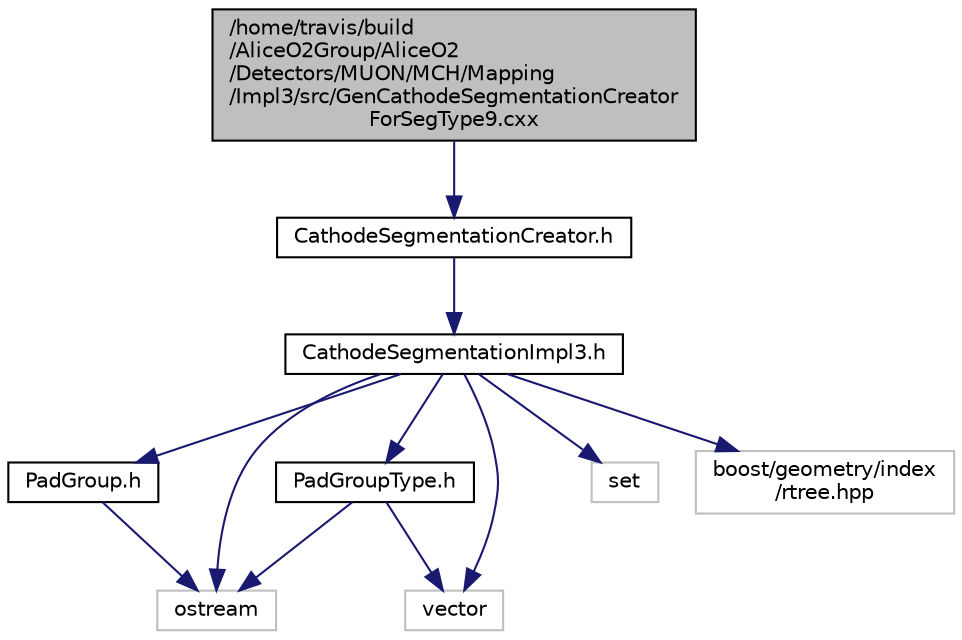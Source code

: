 digraph "/home/travis/build/AliceO2Group/AliceO2/Detectors/MUON/MCH/Mapping/Impl3/src/GenCathodeSegmentationCreatorForSegType9.cxx"
{
 // INTERACTIVE_SVG=YES
  bgcolor="transparent";
  edge [fontname="Helvetica",fontsize="10",labelfontname="Helvetica",labelfontsize="10"];
  node [fontname="Helvetica",fontsize="10",shape=record];
  Node1 [label="/home/travis/build\l/AliceO2Group/AliceO2\l/Detectors/MUON/MCH/Mapping\l/Impl3/src/GenCathodeSegmentationCreator\lForSegType9.cxx",height=0.2,width=0.4,color="black", fillcolor="grey75", style="filled", fontcolor="black"];
  Node1 -> Node2 [color="midnightblue",fontsize="10",style="solid",fontname="Helvetica"];
  Node2 [label="CathodeSegmentationCreator.h",height=0.2,width=0.4,color="black",URL="$d4/d1d/CathodeSegmentationCreator_8h.html"];
  Node2 -> Node3 [color="midnightblue",fontsize="10",style="solid",fontname="Helvetica"];
  Node3 [label="CathodeSegmentationImpl3.h",height=0.2,width=0.4,color="black",URL="$d2/db3/CathodeSegmentationImpl3_8h.html"];
  Node3 -> Node4 [color="midnightblue",fontsize="10",style="solid",fontname="Helvetica"];
  Node4 [label="PadGroup.h",height=0.2,width=0.4,color="black",URL="$dc/d0f/PadGroup_8h.html"];
  Node4 -> Node5 [color="midnightblue",fontsize="10",style="solid",fontname="Helvetica"];
  Node5 [label="ostream",height=0.2,width=0.4,color="grey75"];
  Node3 -> Node6 [color="midnightblue",fontsize="10",style="solid",fontname="Helvetica"];
  Node6 [label="PadGroupType.h",height=0.2,width=0.4,color="black",URL="$dd/d31/PadGroupType_8h.html"];
  Node6 -> Node7 [color="midnightblue",fontsize="10",style="solid",fontname="Helvetica"];
  Node7 [label="vector",height=0.2,width=0.4,color="grey75"];
  Node6 -> Node5 [color="midnightblue",fontsize="10",style="solid",fontname="Helvetica"];
  Node3 -> Node7 [color="midnightblue",fontsize="10",style="solid",fontname="Helvetica"];
  Node3 -> Node8 [color="midnightblue",fontsize="10",style="solid",fontname="Helvetica"];
  Node8 [label="set",height=0.2,width=0.4,color="grey75"];
  Node3 -> Node5 [color="midnightblue",fontsize="10",style="solid",fontname="Helvetica"];
  Node3 -> Node9 [color="midnightblue",fontsize="10",style="solid",fontname="Helvetica"];
  Node9 [label="boost/geometry/index\l/rtree.hpp",height=0.2,width=0.4,color="grey75"];
}
